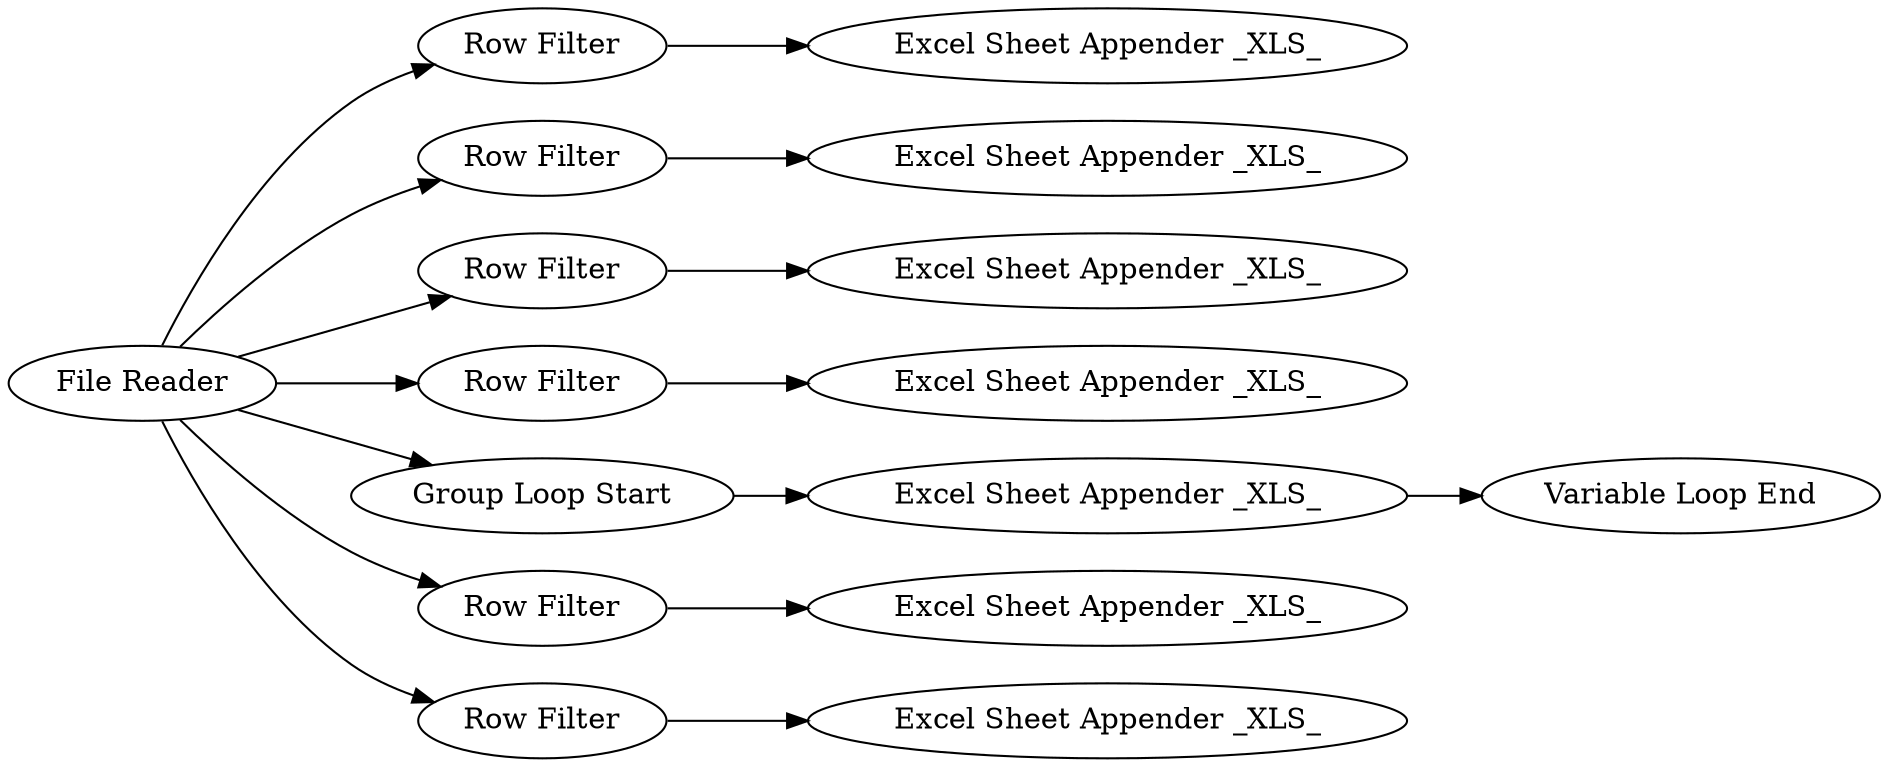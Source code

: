 digraph {
	"-8793541411155701792_9" [label="Row Filter"]
	"-8793541411155701792_4" [label="Row Filter"]
	"-8793541411155701792_23" [label="Excel Sheet Appender _XLS_"]
	"-8793541411155701792_13" [label="Row Filter"]
	"-8793541411155701792_20" [label="Excel Sheet Appender _XLS_"]
	"-8793541411155701792_21" [label="Excel Sheet Appender _XLS_"]
	"-8793541411155701792_3" [label="Row Filter"]
	"-8793541411155701792_19" [label="Excel Sheet Appender _XLS_"]
	"-8793541411155701792_24" [label="Excel Sheet Appender _XLS_"]
	"-8793541411155701792_25" [label="Excel Sheet Appender _XLS_"]
	"-8793541411155701792_1" [label="File Reader"]
	"-8793541411155701792_17" [label="Group Loop Start"]
	"-8793541411155701792_11" [label="Row Filter"]
	"-8793541411155701792_22" [label="Excel Sheet Appender _XLS_"]
	"-8793541411155701792_2" [label="Row Filter"]
	"-8793541411155701792_18" [label="Variable Loop End"]
	"-8793541411155701792_4" -> "-8793541411155701792_21"
	"-8793541411155701792_2" -> "-8793541411155701792_19"
	"-8793541411155701792_13" -> "-8793541411155701792_22"
	"-8793541411155701792_9" -> "-8793541411155701792_24"
	"-8793541411155701792_1" -> "-8793541411155701792_11"
	"-8793541411155701792_3" -> "-8793541411155701792_20"
	"-8793541411155701792_1" -> "-8793541411155701792_9"
	"-8793541411155701792_25" -> "-8793541411155701792_18"
	"-8793541411155701792_1" -> "-8793541411155701792_4"
	"-8793541411155701792_1" -> "-8793541411155701792_3"
	"-8793541411155701792_1" -> "-8793541411155701792_13"
	"-8793541411155701792_11" -> "-8793541411155701792_23"
	"-8793541411155701792_1" -> "-8793541411155701792_17"
	"-8793541411155701792_17" -> "-8793541411155701792_25"
	"-8793541411155701792_1" -> "-8793541411155701792_2"
	rankdir=LR
}

